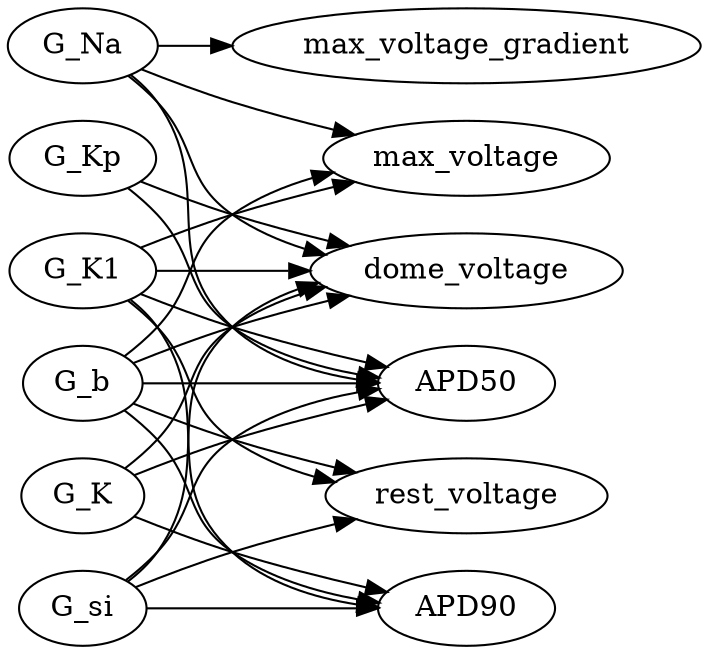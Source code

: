 digraph DAG {
    rankdir=LR;
    G_Na -> max_voltage;
    G_Na -> max_voltage_gradient;
    G_Na -> dome_voltage;
    G_Na -> APD50;

    G_si -> rest_voltage;
    G_si -> dome_voltage;
    G_si -> APD50;
    G_si -> APD90;

    G_K -> dome_voltage;
    G_K -> APD50;
    G_K -> APD90;

    G_K1 -> max_voltage;
    G_K1 -> rest_voltage;
    G_K1 -> dome_voltage;
    G_K1 -> APD50;
    G_K1 -> APD90;

    G_Kp -> dome_voltage;
    G_Kp -> APD50;

    G_b -> max_voltage;
    G_b -> rest_voltage;
    G_b -> dome_voltage;
    G_b -> APD50;
    G_b -> APD90;
}